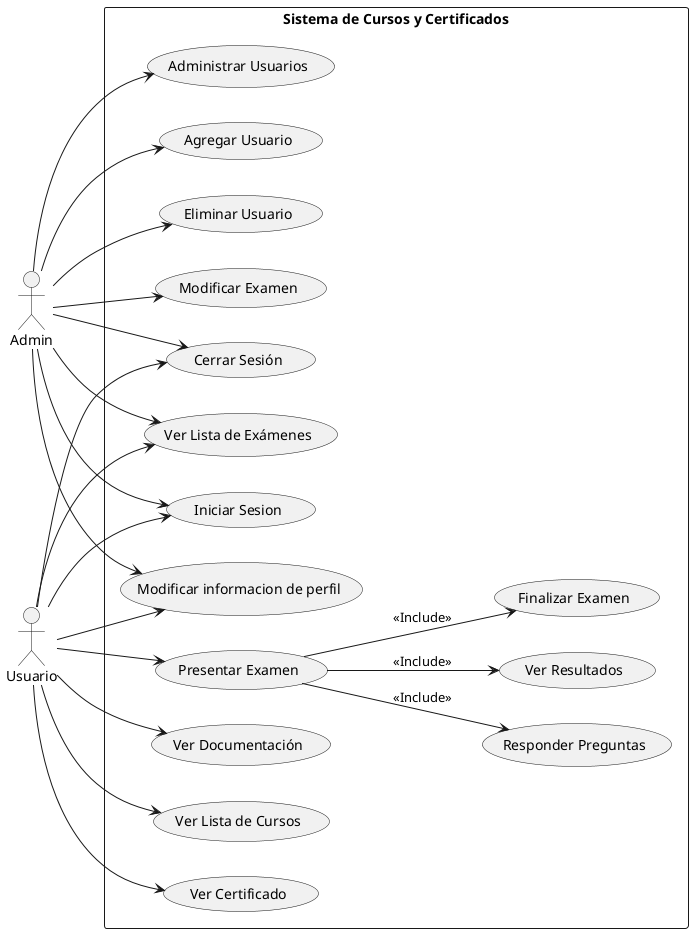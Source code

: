 @startuml
left to right direction

actor Admin as A
actor Usuario as U1

rectangle "Sistema de Cursos y Certificados" {
  
  A --> (Iniciar Sesion)
  A --> (Cerrar Sesión)
  A --> (Administrar Usuarios)
  A --> (Agregar Usuario)
  A --> (Eliminar Usuario)
  A --> (Ver Lista de Exámenes)
  A --> (Modificar Examen)
  A --> (Modificar informacion de perfil)
  U1 --> (Iniciar Sesion)
  U1 --> (Cerrar Sesión)
  U1 --> (Ver Documentación)
  U1 --> (Ver Lista de Cursos)
  U1 --> (Ver Lista de Exámenes)
  U1 --> (Ver Certificado)
  U1 --> (Presentar Examen) 
  (Presentar Examen)  --> (Responder Preguntas): <<Include>>
  (Presentar Examen) --> (Ver Resultados): <<Include>>
  U1--> (Modificar informacion de perfil)
  (Presentar Examen) --> (Finalizar Examen): <<Include>>


  

}

@enduml
